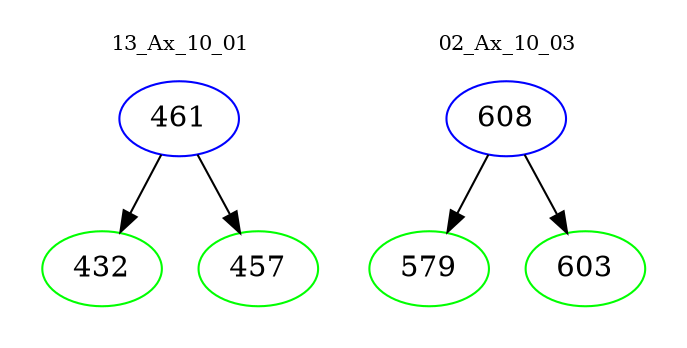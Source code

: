 digraph{
subgraph cluster_0 {
color = white
label = "13_Ax_10_01";
fontsize=10;
T0_461 [label="461", color="blue"]
T0_461 -> T0_432 [color="black"]
T0_432 [label="432", color="green"]
T0_461 -> T0_457 [color="black"]
T0_457 [label="457", color="green"]
}
subgraph cluster_1 {
color = white
label = "02_Ax_10_03";
fontsize=10;
T1_608 [label="608", color="blue"]
T1_608 -> T1_579 [color="black"]
T1_579 [label="579", color="green"]
T1_608 -> T1_603 [color="black"]
T1_603 [label="603", color="green"]
}
}
